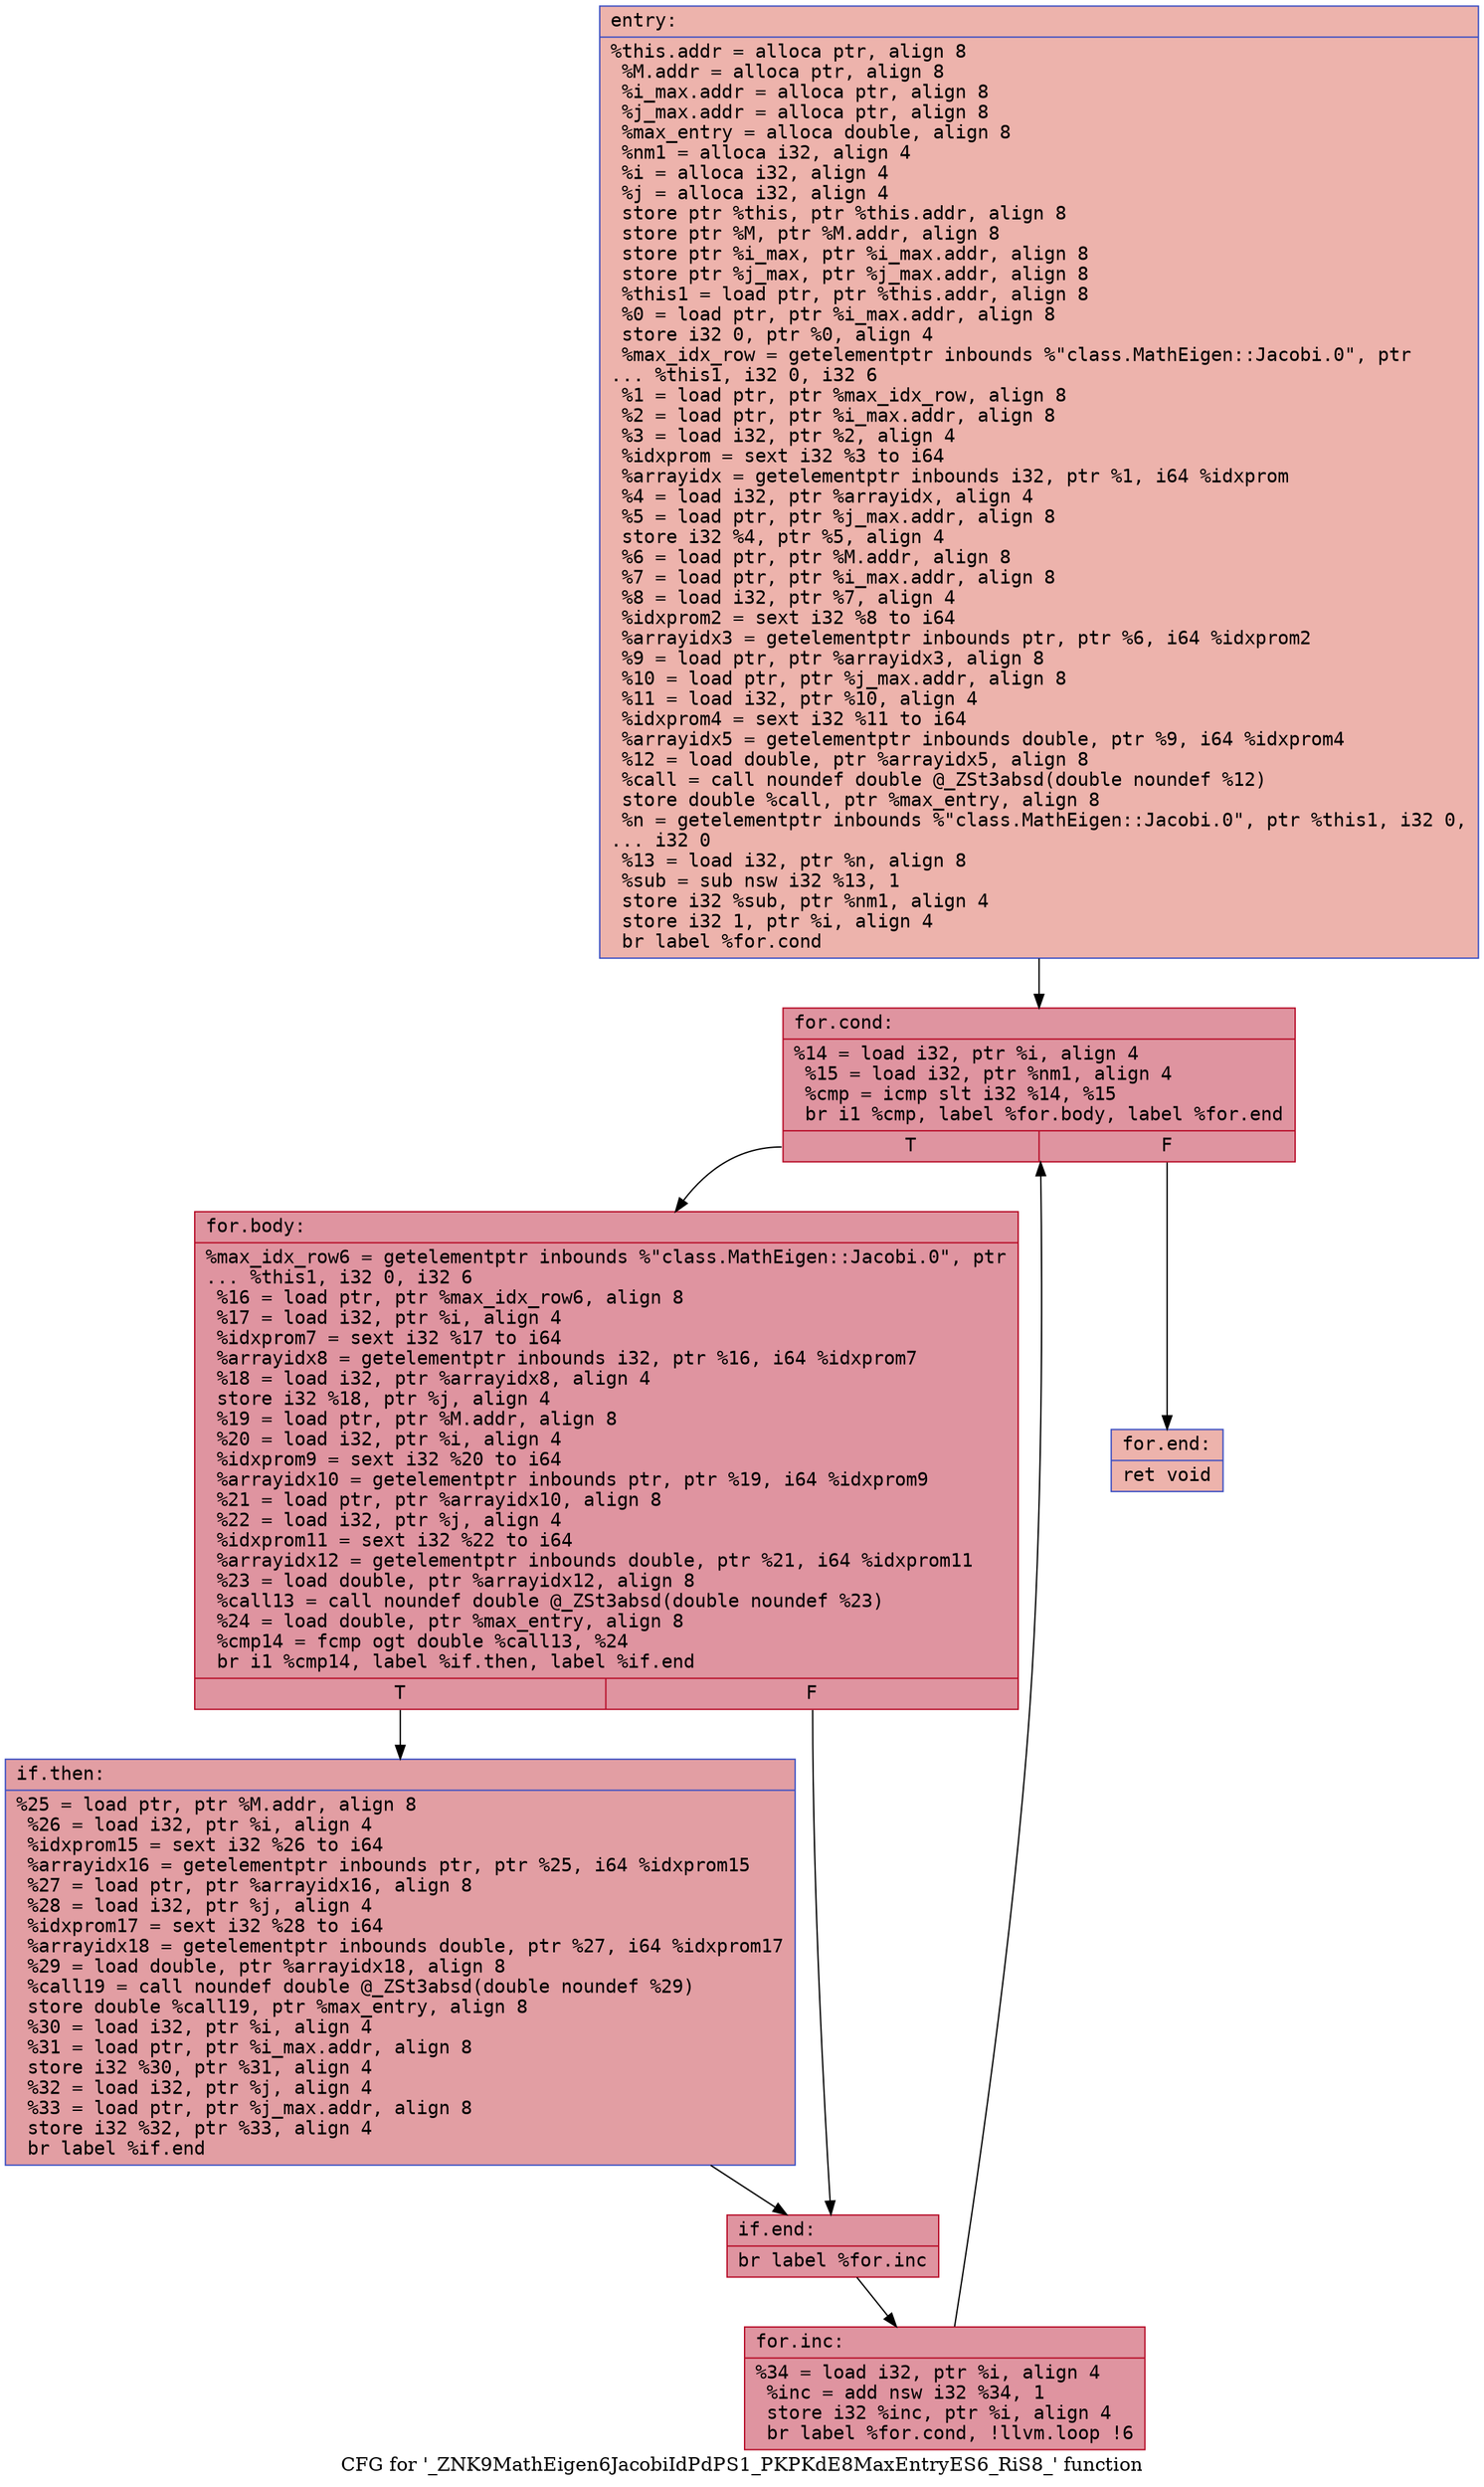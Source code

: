 digraph "CFG for '_ZNK9MathEigen6JacobiIdPdPS1_PKPKdE8MaxEntryES6_RiS8_' function" {
	label="CFG for '_ZNK9MathEigen6JacobiIdPdPS1_PKPKdE8MaxEntryES6_RiS8_' function";

	Node0x5600924b69a0 [shape=record,color="#3d50c3ff", style=filled, fillcolor="#d6524470" fontname="Courier",label="{entry:\l|  %this.addr = alloca ptr, align 8\l  %M.addr = alloca ptr, align 8\l  %i_max.addr = alloca ptr, align 8\l  %j_max.addr = alloca ptr, align 8\l  %max_entry = alloca double, align 8\l  %nm1 = alloca i32, align 4\l  %i = alloca i32, align 4\l  %j = alloca i32, align 4\l  store ptr %this, ptr %this.addr, align 8\l  store ptr %M, ptr %M.addr, align 8\l  store ptr %i_max, ptr %i_max.addr, align 8\l  store ptr %j_max, ptr %j_max.addr, align 8\l  %this1 = load ptr, ptr %this.addr, align 8\l  %0 = load ptr, ptr %i_max.addr, align 8\l  store i32 0, ptr %0, align 4\l  %max_idx_row = getelementptr inbounds %\"class.MathEigen::Jacobi.0\", ptr\l... %this1, i32 0, i32 6\l  %1 = load ptr, ptr %max_idx_row, align 8\l  %2 = load ptr, ptr %i_max.addr, align 8\l  %3 = load i32, ptr %2, align 4\l  %idxprom = sext i32 %3 to i64\l  %arrayidx = getelementptr inbounds i32, ptr %1, i64 %idxprom\l  %4 = load i32, ptr %arrayidx, align 4\l  %5 = load ptr, ptr %j_max.addr, align 8\l  store i32 %4, ptr %5, align 4\l  %6 = load ptr, ptr %M.addr, align 8\l  %7 = load ptr, ptr %i_max.addr, align 8\l  %8 = load i32, ptr %7, align 4\l  %idxprom2 = sext i32 %8 to i64\l  %arrayidx3 = getelementptr inbounds ptr, ptr %6, i64 %idxprom2\l  %9 = load ptr, ptr %arrayidx3, align 8\l  %10 = load ptr, ptr %j_max.addr, align 8\l  %11 = load i32, ptr %10, align 4\l  %idxprom4 = sext i32 %11 to i64\l  %arrayidx5 = getelementptr inbounds double, ptr %9, i64 %idxprom4\l  %12 = load double, ptr %arrayidx5, align 8\l  %call = call noundef double @_ZSt3absd(double noundef %12)\l  store double %call, ptr %max_entry, align 8\l  %n = getelementptr inbounds %\"class.MathEigen::Jacobi.0\", ptr %this1, i32 0,\l... i32 0\l  %13 = load i32, ptr %n, align 8\l  %sub = sub nsw i32 %13, 1\l  store i32 %sub, ptr %nm1, align 4\l  store i32 1, ptr %i, align 4\l  br label %for.cond\l}"];
	Node0x5600924b69a0 -> Node0x5600924b8530[tooltip="entry -> for.cond\nProbability 100.00%" ];
	Node0x5600924b8530 [shape=record,color="#b70d28ff", style=filled, fillcolor="#b70d2870" fontname="Courier",label="{for.cond:\l|  %14 = load i32, ptr %i, align 4\l  %15 = load i32, ptr %nm1, align 4\l  %cmp = icmp slt i32 %14, %15\l  br i1 %cmp, label %for.body, label %for.end\l|{<s0>T|<s1>F}}"];
	Node0x5600924b8530:s0 -> Node0x5600924b8960[tooltip="for.cond -> for.body\nProbability 96.88%" ];
	Node0x5600924b8530:s1 -> Node0x5600924b89e0[tooltip="for.cond -> for.end\nProbability 3.12%" ];
	Node0x5600924b8960 [shape=record,color="#b70d28ff", style=filled, fillcolor="#b70d2870" fontname="Courier",label="{for.body:\l|  %max_idx_row6 = getelementptr inbounds %\"class.MathEigen::Jacobi.0\", ptr\l... %this1, i32 0, i32 6\l  %16 = load ptr, ptr %max_idx_row6, align 8\l  %17 = load i32, ptr %i, align 4\l  %idxprom7 = sext i32 %17 to i64\l  %arrayidx8 = getelementptr inbounds i32, ptr %16, i64 %idxprom7\l  %18 = load i32, ptr %arrayidx8, align 4\l  store i32 %18, ptr %j, align 4\l  %19 = load ptr, ptr %M.addr, align 8\l  %20 = load i32, ptr %i, align 4\l  %idxprom9 = sext i32 %20 to i64\l  %arrayidx10 = getelementptr inbounds ptr, ptr %19, i64 %idxprom9\l  %21 = load ptr, ptr %arrayidx10, align 8\l  %22 = load i32, ptr %j, align 4\l  %idxprom11 = sext i32 %22 to i64\l  %arrayidx12 = getelementptr inbounds double, ptr %21, i64 %idxprom11\l  %23 = load double, ptr %arrayidx12, align 8\l  %call13 = call noundef double @_ZSt3absd(double noundef %23)\l  %24 = load double, ptr %max_entry, align 8\l  %cmp14 = fcmp ogt double %call13, %24\l  br i1 %cmp14, label %if.then, label %if.end\l|{<s0>T|<s1>F}}"];
	Node0x5600924b8960:s0 -> Node0x5600924b9720[tooltip="for.body -> if.then\nProbability 50.00%" ];
	Node0x5600924b8960:s1 -> Node0x5600924b9790[tooltip="for.body -> if.end\nProbability 50.00%" ];
	Node0x5600924b9720 [shape=record,color="#3d50c3ff", style=filled, fillcolor="#be242e70" fontname="Courier",label="{if.then:\l|  %25 = load ptr, ptr %M.addr, align 8\l  %26 = load i32, ptr %i, align 4\l  %idxprom15 = sext i32 %26 to i64\l  %arrayidx16 = getelementptr inbounds ptr, ptr %25, i64 %idxprom15\l  %27 = load ptr, ptr %arrayidx16, align 8\l  %28 = load i32, ptr %j, align 4\l  %idxprom17 = sext i32 %28 to i64\l  %arrayidx18 = getelementptr inbounds double, ptr %27, i64 %idxprom17\l  %29 = load double, ptr %arrayidx18, align 8\l  %call19 = call noundef double @_ZSt3absd(double noundef %29)\l  store double %call19, ptr %max_entry, align 8\l  %30 = load i32, ptr %i, align 4\l  %31 = load ptr, ptr %i_max.addr, align 8\l  store i32 %30, ptr %31, align 4\l  %32 = load i32, ptr %j, align 4\l  %33 = load ptr, ptr %j_max.addr, align 8\l  store i32 %32, ptr %33, align 4\l  br label %if.end\l}"];
	Node0x5600924b9720 -> Node0x5600924b9790[tooltip="if.then -> if.end\nProbability 100.00%" ];
	Node0x5600924b9790 [shape=record,color="#b70d28ff", style=filled, fillcolor="#b70d2870" fontname="Courier",label="{if.end:\l|  br label %for.inc\l}"];
	Node0x5600924b9790 -> Node0x5600924ba370[tooltip="if.end -> for.inc\nProbability 100.00%" ];
	Node0x5600924ba370 [shape=record,color="#b70d28ff", style=filled, fillcolor="#b70d2870" fontname="Courier",label="{for.inc:\l|  %34 = load i32, ptr %i, align 4\l  %inc = add nsw i32 %34, 1\l  store i32 %inc, ptr %i, align 4\l  br label %for.cond, !llvm.loop !6\l}"];
	Node0x5600924ba370 -> Node0x5600924b8530[tooltip="for.inc -> for.cond\nProbability 100.00%" ];
	Node0x5600924b89e0 [shape=record,color="#3d50c3ff", style=filled, fillcolor="#d6524470" fontname="Courier",label="{for.end:\l|  ret void\l}"];
}
